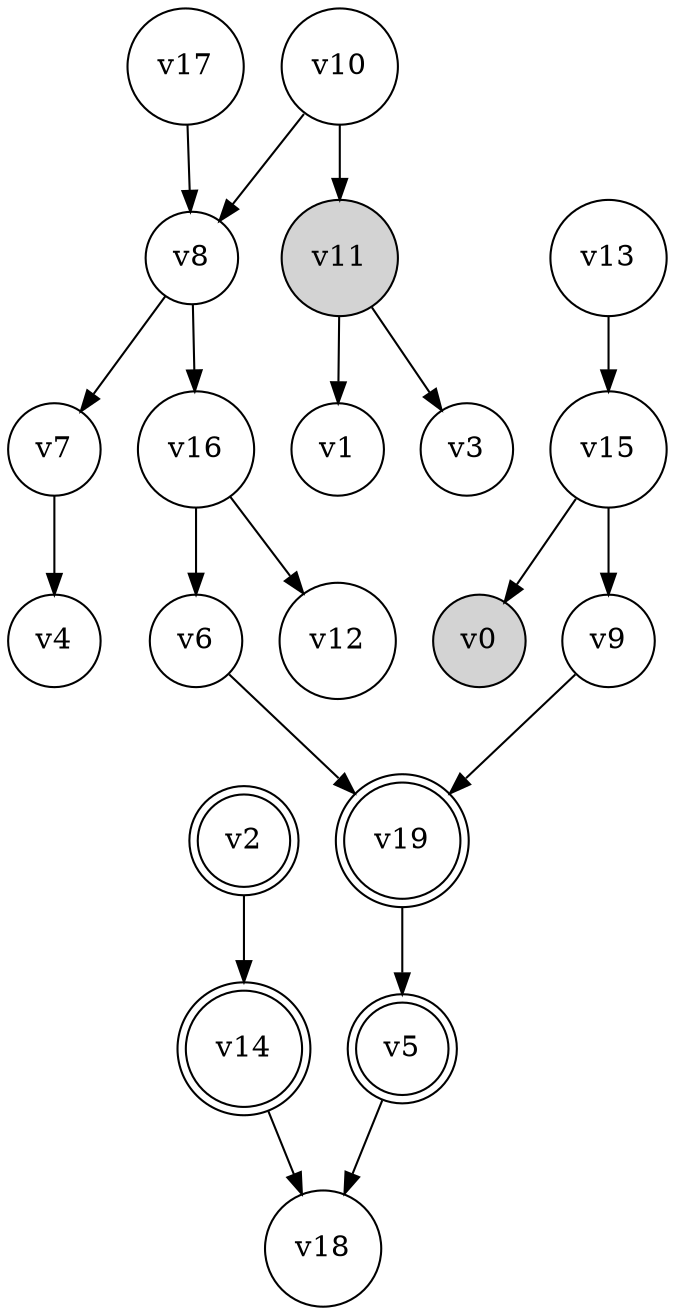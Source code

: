 digraph {
	rankdir=TD
	v0 [shape=circle style=filled]
	v1 [shape=circle]
	v2 [shape=doublecircle]
	v3 [shape=circle]
	v4 [shape=circle]
	v5 [shape=doublecircle]
	v6 [shape=circle]
	v7 [shape=circle]
	v8 [shape=circle]
	v9 [shape=circle]
	v10 [shape=circle]
	v11 [shape=circle style=filled]
	v12 [shape=circle]
	v13 [shape=circle]
	v14 [shape=doublecircle]
	v15 [shape=circle]
	v16 [shape=circle]
	v17 [shape=circle]
	v18 [shape=circle]
	v19 [shape=doublecircle]
	v2 -> v14
	v5 -> v18
	v6 -> v19
	v7 -> v4
	v8 -> v7
	v8 -> v16
	v9 -> v19
	v10 -> v8
	v10 -> v11
	v11 -> v1
	v11 -> v3
	v13 -> v15
	v14 -> v18
	v15 -> v0
	v15 -> v9
	v16 -> v12
	v16 -> v6
	v17 -> v8
	v19 -> v5
}
